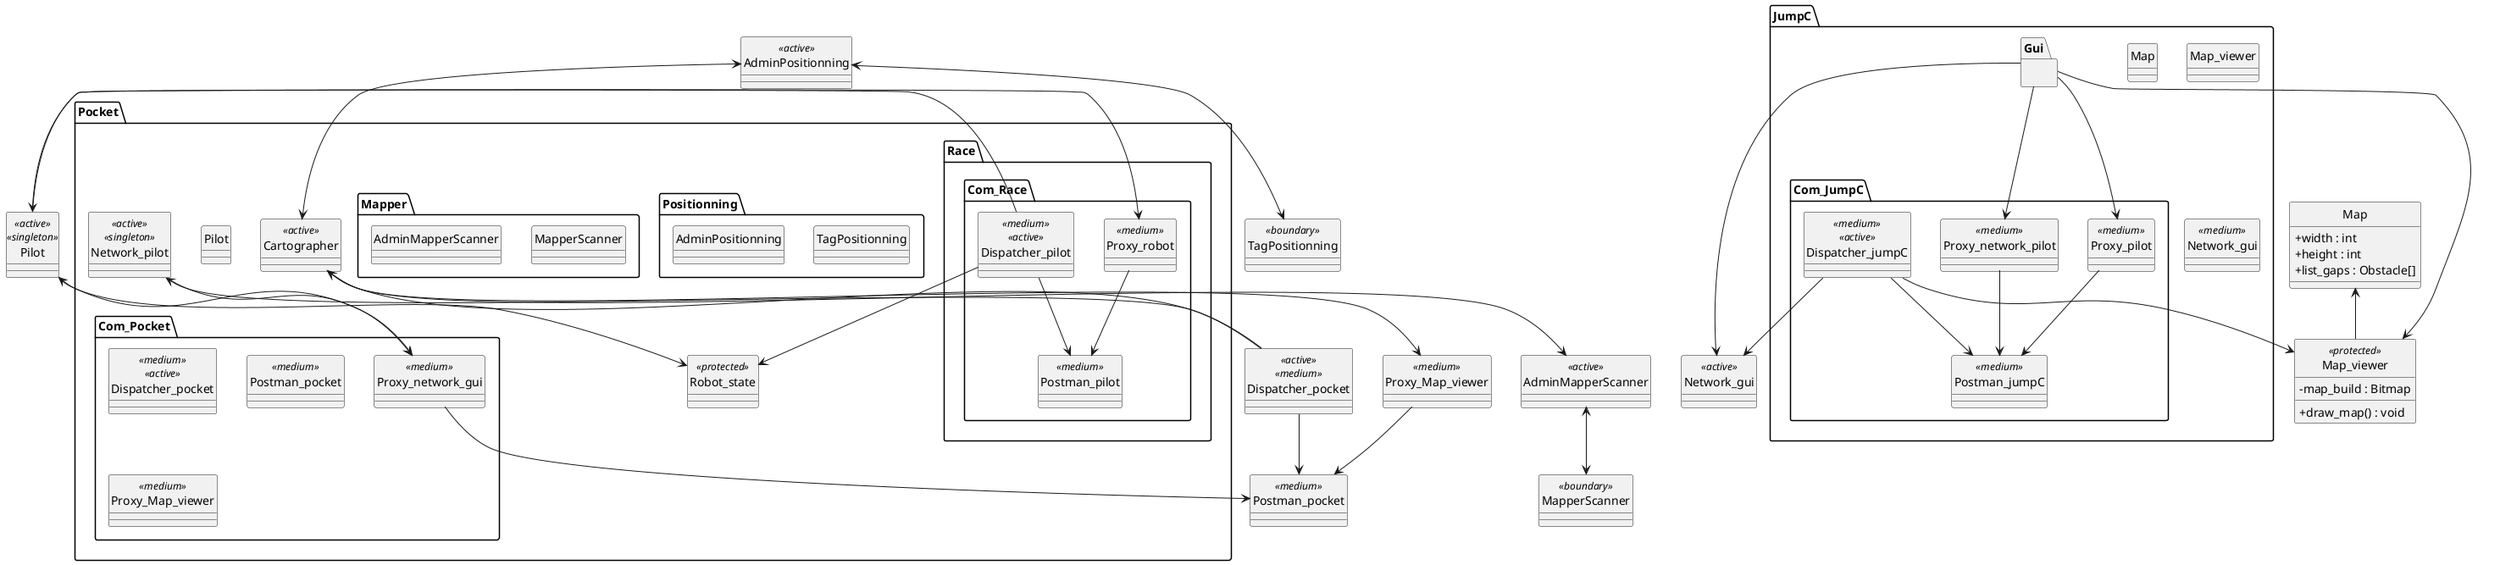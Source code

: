 @startuml
hide empty description
skinparam shadowing false
hide circle
skinparam classAttributeIconSize 0



Package Pocket {
class Pilot
class Network_pilot <<active>> <<singleton>>
Package Com_Pocket {
class Dispatcher_pocket <<medium>> <<active>>
class Postman_pocket <<medium>>
class Proxy_Map_viewer <<medium>>
class Proxy_network_gui <<medium>>
}
Package Race {
Package Com_Race {
class Dispatcher_pilot <<medium>> <<active>>
class Postman_pilot <<medium>>
class Proxy_robot <<medium>>
}
}
package Positionning {
class TagPositionning 
class AdminPositionning 
}
class Robot_state <<protected>>{
}
package Mapper {
class MapperScanner 
class AdminMapperScanner
}
class Cartographer <<active>> {
}
}

class Pilot <<active>> <<singleton>> {
}

Package JumpC {
class Map
class Map_viewer
class Network_gui <<medium>>

Package Com_JumpC {
class Dispatcher_jumpC <<medium>> <<active>>
class Proxy_pilot  <<medium>>
class Postman_jumpC  <<medium>>
class Proxy_network_pilot <<medium>>
}
Package Gui {}

}
class Map_viewer <<protected>> {
- map_build : Bitmap
+ draw_map() : void
}

class Map {
+ width : int 
+ height : int
+ list_gaps : Obstacle[]
}


class Dispatcher_pocket <<active>> <<medium>> {
}
class Network_gui <<active>>{


}
class Postman_pocket <<medium>> {

}
class MapperScanner <<boundary>> {

}

class TagPositionning <<boundary>> {

}
class AdminPositionning <<active>> {
}
class Pilot <<active>> <<singleton>>

class Proxy_Map_viewer <<medium>> {


}

class AdminMapperScanner <<active>>{

}

AdminMapperScanner <--> MapperScanner
AdminPositionning <--> TagPositionning 
AdminMapperScanner <-up-> Cartographer
AdminPositionning <--> Cartographer
Cartographer -right-> Proxy_Map_viewer
Dispatcher_pocket --> Postman_pocket
Dispatcher_pocket --> Network_pilot
Dispatcher_pocket -up-> Cartographer
Proxy_network_gui --> Postman_pocket 
Proxy_network_gui <-up-> Pilot
Proxy_Map_viewer --> Postman_pocket
Dispatcher_pilot --> Robot_state 
Dispatcher_pilot --> Postman_pilot
Dispatcher_pilot --> Pilot
Pilot --> Robot_state
Pilot --> Proxy_robot
Proxy_robot --> Postman_pilot
Network_pilot --> Proxy_network_gui

Dispatcher_jumpC --> Postman_jumpC
Proxy_pilot --> Postman_jumpC
Proxy_network_pilot --> Postman_jumpC
Dispatcher_jumpC --> Map_viewer
Dispatcher_jumpC --> Network_gui
Gui --> Map_viewer
Gui --> Network_gui
Gui --> Proxy_pilot
Gui --> Proxy_network_pilot
Map <-- Map_viewer

@enduml